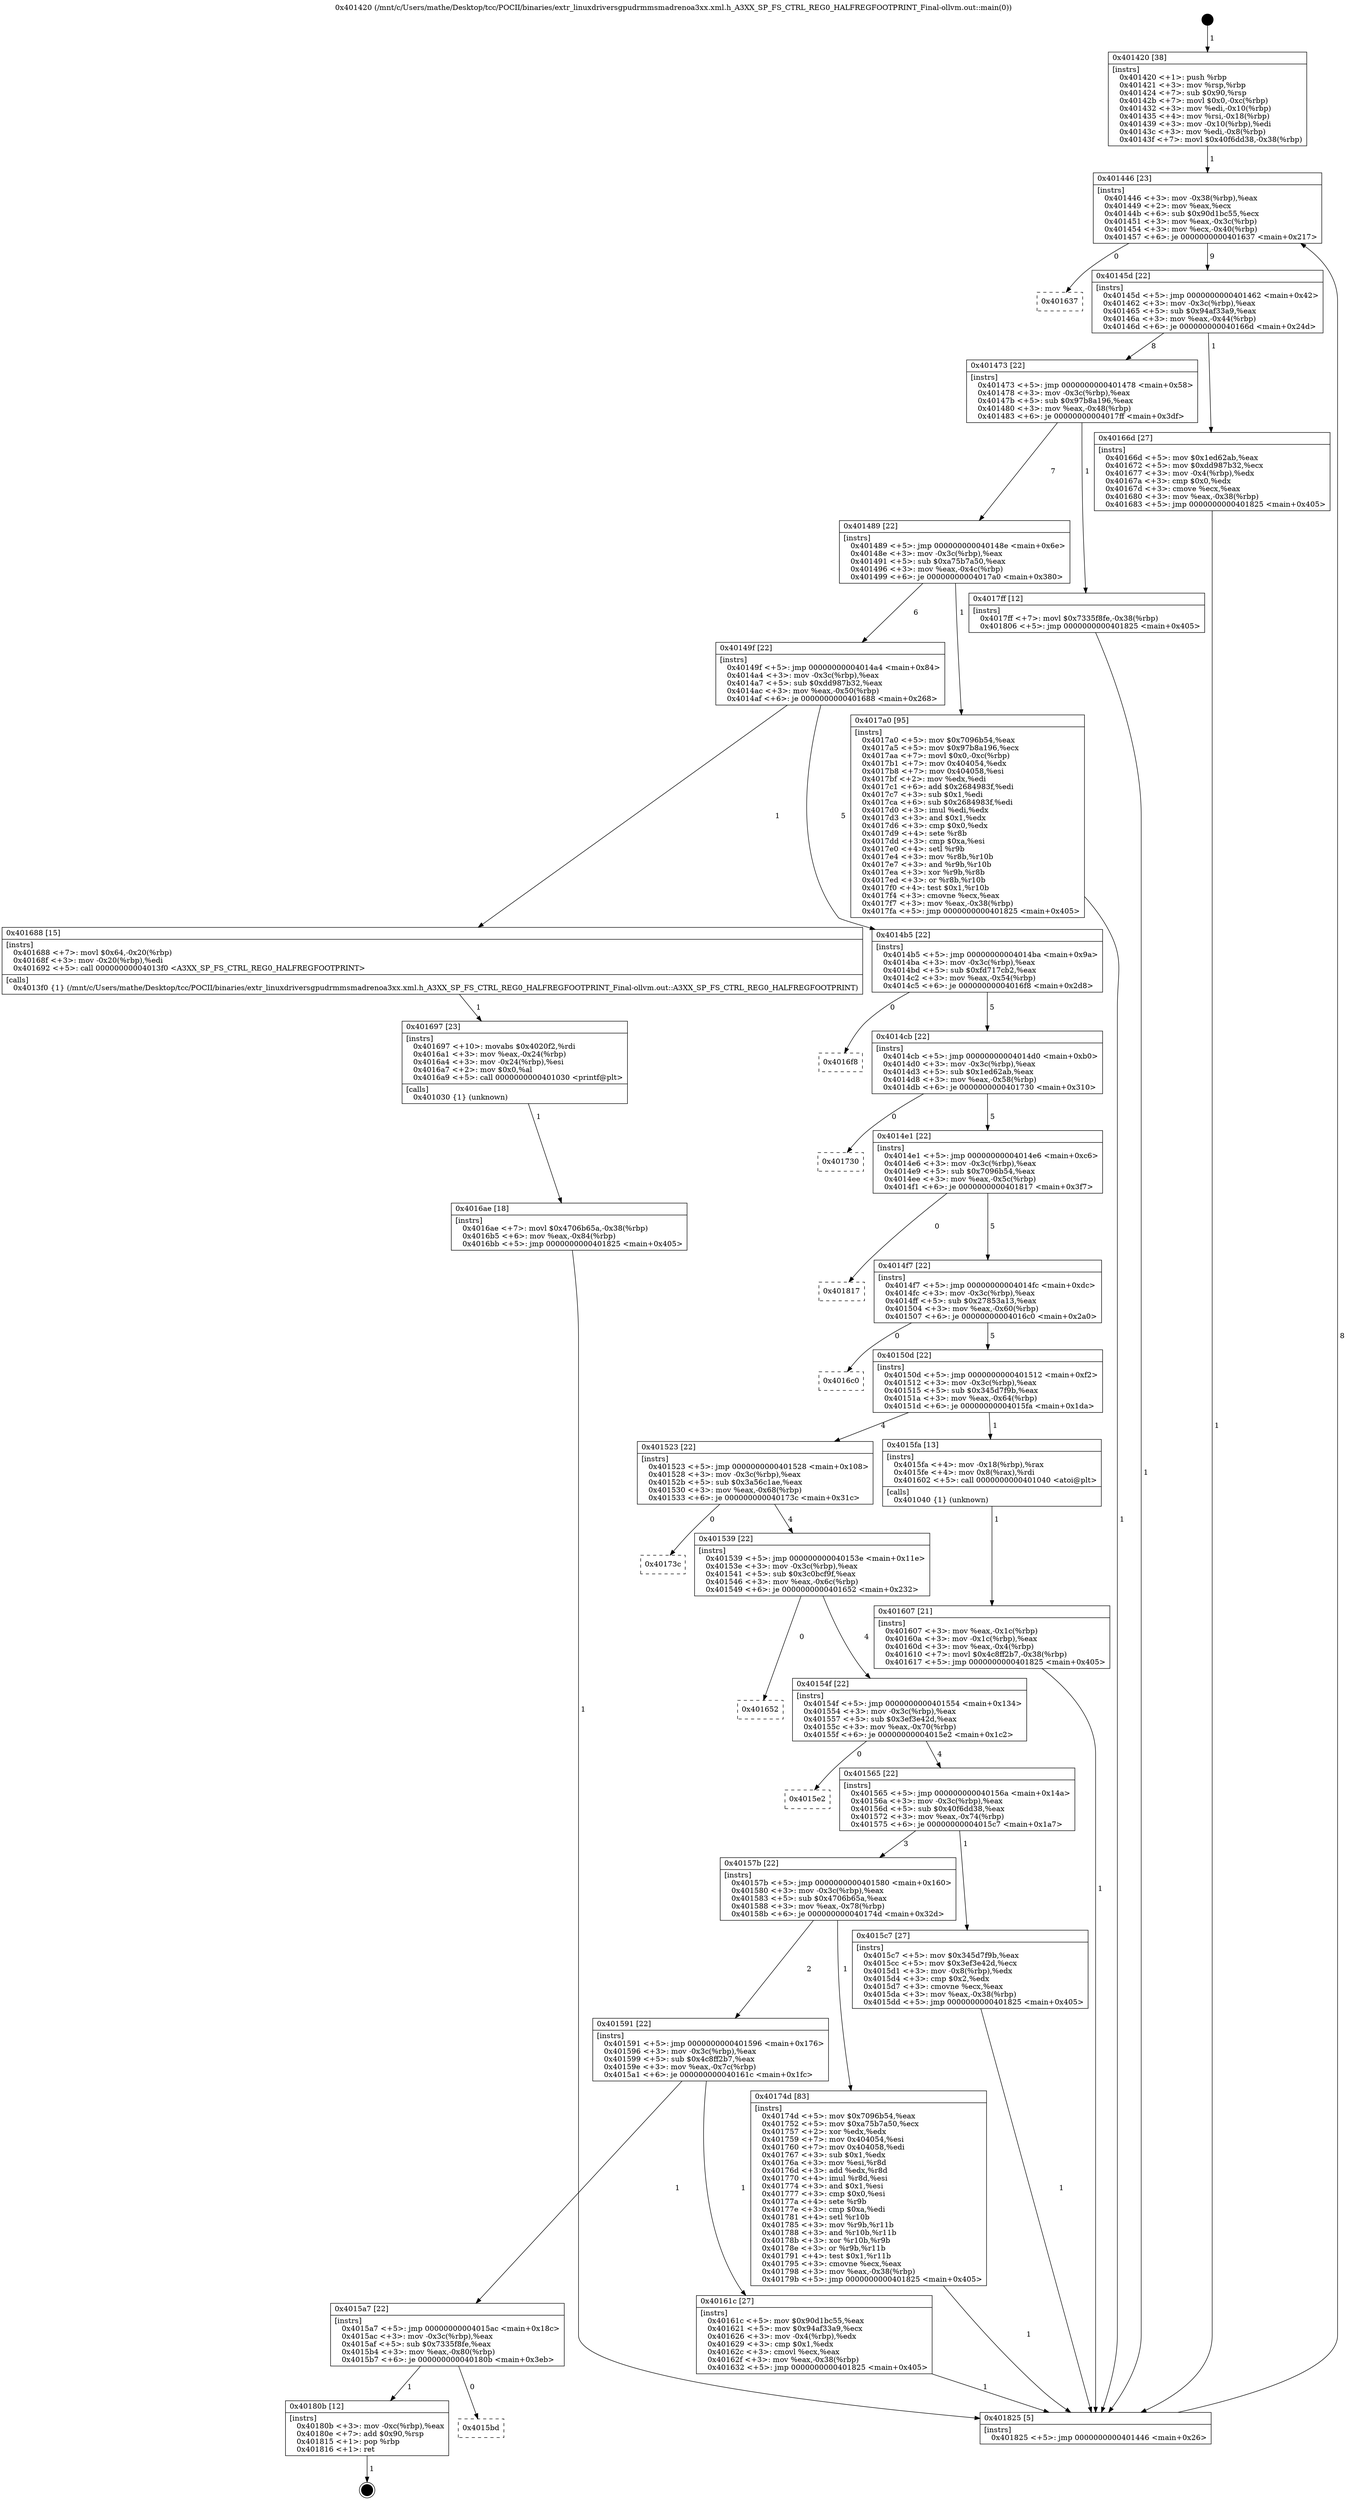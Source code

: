 digraph "0x401420" {
  label = "0x401420 (/mnt/c/Users/mathe/Desktop/tcc/POCII/binaries/extr_linuxdriversgpudrmmsmadrenoa3xx.xml.h_A3XX_SP_FS_CTRL_REG0_HALFREGFOOTPRINT_Final-ollvm.out::main(0))"
  labelloc = "t"
  node[shape=record]

  Entry [label="",width=0.3,height=0.3,shape=circle,fillcolor=black,style=filled]
  "0x401446" [label="{
     0x401446 [23]\l
     | [instrs]\l
     &nbsp;&nbsp;0x401446 \<+3\>: mov -0x38(%rbp),%eax\l
     &nbsp;&nbsp;0x401449 \<+2\>: mov %eax,%ecx\l
     &nbsp;&nbsp;0x40144b \<+6\>: sub $0x90d1bc55,%ecx\l
     &nbsp;&nbsp;0x401451 \<+3\>: mov %eax,-0x3c(%rbp)\l
     &nbsp;&nbsp;0x401454 \<+3\>: mov %ecx,-0x40(%rbp)\l
     &nbsp;&nbsp;0x401457 \<+6\>: je 0000000000401637 \<main+0x217\>\l
  }"]
  "0x401637" [label="{
     0x401637\l
  }", style=dashed]
  "0x40145d" [label="{
     0x40145d [22]\l
     | [instrs]\l
     &nbsp;&nbsp;0x40145d \<+5\>: jmp 0000000000401462 \<main+0x42\>\l
     &nbsp;&nbsp;0x401462 \<+3\>: mov -0x3c(%rbp),%eax\l
     &nbsp;&nbsp;0x401465 \<+5\>: sub $0x94af33a9,%eax\l
     &nbsp;&nbsp;0x40146a \<+3\>: mov %eax,-0x44(%rbp)\l
     &nbsp;&nbsp;0x40146d \<+6\>: je 000000000040166d \<main+0x24d\>\l
  }"]
  Exit [label="",width=0.3,height=0.3,shape=circle,fillcolor=black,style=filled,peripheries=2]
  "0x40166d" [label="{
     0x40166d [27]\l
     | [instrs]\l
     &nbsp;&nbsp;0x40166d \<+5\>: mov $0x1ed62ab,%eax\l
     &nbsp;&nbsp;0x401672 \<+5\>: mov $0xdd987b32,%ecx\l
     &nbsp;&nbsp;0x401677 \<+3\>: mov -0x4(%rbp),%edx\l
     &nbsp;&nbsp;0x40167a \<+3\>: cmp $0x0,%edx\l
     &nbsp;&nbsp;0x40167d \<+3\>: cmove %ecx,%eax\l
     &nbsp;&nbsp;0x401680 \<+3\>: mov %eax,-0x38(%rbp)\l
     &nbsp;&nbsp;0x401683 \<+5\>: jmp 0000000000401825 \<main+0x405\>\l
  }"]
  "0x401473" [label="{
     0x401473 [22]\l
     | [instrs]\l
     &nbsp;&nbsp;0x401473 \<+5\>: jmp 0000000000401478 \<main+0x58\>\l
     &nbsp;&nbsp;0x401478 \<+3\>: mov -0x3c(%rbp),%eax\l
     &nbsp;&nbsp;0x40147b \<+5\>: sub $0x97b8a196,%eax\l
     &nbsp;&nbsp;0x401480 \<+3\>: mov %eax,-0x48(%rbp)\l
     &nbsp;&nbsp;0x401483 \<+6\>: je 00000000004017ff \<main+0x3df\>\l
  }"]
  "0x4015bd" [label="{
     0x4015bd\l
  }", style=dashed]
  "0x4017ff" [label="{
     0x4017ff [12]\l
     | [instrs]\l
     &nbsp;&nbsp;0x4017ff \<+7\>: movl $0x7335f8fe,-0x38(%rbp)\l
     &nbsp;&nbsp;0x401806 \<+5\>: jmp 0000000000401825 \<main+0x405\>\l
  }"]
  "0x401489" [label="{
     0x401489 [22]\l
     | [instrs]\l
     &nbsp;&nbsp;0x401489 \<+5\>: jmp 000000000040148e \<main+0x6e\>\l
     &nbsp;&nbsp;0x40148e \<+3\>: mov -0x3c(%rbp),%eax\l
     &nbsp;&nbsp;0x401491 \<+5\>: sub $0xa75b7a50,%eax\l
     &nbsp;&nbsp;0x401496 \<+3\>: mov %eax,-0x4c(%rbp)\l
     &nbsp;&nbsp;0x401499 \<+6\>: je 00000000004017a0 \<main+0x380\>\l
  }"]
  "0x40180b" [label="{
     0x40180b [12]\l
     | [instrs]\l
     &nbsp;&nbsp;0x40180b \<+3\>: mov -0xc(%rbp),%eax\l
     &nbsp;&nbsp;0x40180e \<+7\>: add $0x90,%rsp\l
     &nbsp;&nbsp;0x401815 \<+1\>: pop %rbp\l
     &nbsp;&nbsp;0x401816 \<+1\>: ret\l
  }"]
  "0x4017a0" [label="{
     0x4017a0 [95]\l
     | [instrs]\l
     &nbsp;&nbsp;0x4017a0 \<+5\>: mov $0x7096b54,%eax\l
     &nbsp;&nbsp;0x4017a5 \<+5\>: mov $0x97b8a196,%ecx\l
     &nbsp;&nbsp;0x4017aa \<+7\>: movl $0x0,-0xc(%rbp)\l
     &nbsp;&nbsp;0x4017b1 \<+7\>: mov 0x404054,%edx\l
     &nbsp;&nbsp;0x4017b8 \<+7\>: mov 0x404058,%esi\l
     &nbsp;&nbsp;0x4017bf \<+2\>: mov %edx,%edi\l
     &nbsp;&nbsp;0x4017c1 \<+6\>: add $0x2684983f,%edi\l
     &nbsp;&nbsp;0x4017c7 \<+3\>: sub $0x1,%edi\l
     &nbsp;&nbsp;0x4017ca \<+6\>: sub $0x2684983f,%edi\l
     &nbsp;&nbsp;0x4017d0 \<+3\>: imul %edi,%edx\l
     &nbsp;&nbsp;0x4017d3 \<+3\>: and $0x1,%edx\l
     &nbsp;&nbsp;0x4017d6 \<+3\>: cmp $0x0,%edx\l
     &nbsp;&nbsp;0x4017d9 \<+4\>: sete %r8b\l
     &nbsp;&nbsp;0x4017dd \<+3\>: cmp $0xa,%esi\l
     &nbsp;&nbsp;0x4017e0 \<+4\>: setl %r9b\l
     &nbsp;&nbsp;0x4017e4 \<+3\>: mov %r8b,%r10b\l
     &nbsp;&nbsp;0x4017e7 \<+3\>: and %r9b,%r10b\l
     &nbsp;&nbsp;0x4017ea \<+3\>: xor %r9b,%r8b\l
     &nbsp;&nbsp;0x4017ed \<+3\>: or %r8b,%r10b\l
     &nbsp;&nbsp;0x4017f0 \<+4\>: test $0x1,%r10b\l
     &nbsp;&nbsp;0x4017f4 \<+3\>: cmovne %ecx,%eax\l
     &nbsp;&nbsp;0x4017f7 \<+3\>: mov %eax,-0x38(%rbp)\l
     &nbsp;&nbsp;0x4017fa \<+5\>: jmp 0000000000401825 \<main+0x405\>\l
  }"]
  "0x40149f" [label="{
     0x40149f [22]\l
     | [instrs]\l
     &nbsp;&nbsp;0x40149f \<+5\>: jmp 00000000004014a4 \<main+0x84\>\l
     &nbsp;&nbsp;0x4014a4 \<+3\>: mov -0x3c(%rbp),%eax\l
     &nbsp;&nbsp;0x4014a7 \<+5\>: sub $0xdd987b32,%eax\l
     &nbsp;&nbsp;0x4014ac \<+3\>: mov %eax,-0x50(%rbp)\l
     &nbsp;&nbsp;0x4014af \<+6\>: je 0000000000401688 \<main+0x268\>\l
  }"]
  "0x4016ae" [label="{
     0x4016ae [18]\l
     | [instrs]\l
     &nbsp;&nbsp;0x4016ae \<+7\>: movl $0x4706b65a,-0x38(%rbp)\l
     &nbsp;&nbsp;0x4016b5 \<+6\>: mov %eax,-0x84(%rbp)\l
     &nbsp;&nbsp;0x4016bb \<+5\>: jmp 0000000000401825 \<main+0x405\>\l
  }"]
  "0x401688" [label="{
     0x401688 [15]\l
     | [instrs]\l
     &nbsp;&nbsp;0x401688 \<+7\>: movl $0x64,-0x20(%rbp)\l
     &nbsp;&nbsp;0x40168f \<+3\>: mov -0x20(%rbp),%edi\l
     &nbsp;&nbsp;0x401692 \<+5\>: call 00000000004013f0 \<A3XX_SP_FS_CTRL_REG0_HALFREGFOOTPRINT\>\l
     | [calls]\l
     &nbsp;&nbsp;0x4013f0 \{1\} (/mnt/c/Users/mathe/Desktop/tcc/POCII/binaries/extr_linuxdriversgpudrmmsmadrenoa3xx.xml.h_A3XX_SP_FS_CTRL_REG0_HALFREGFOOTPRINT_Final-ollvm.out::A3XX_SP_FS_CTRL_REG0_HALFREGFOOTPRINT)\l
  }"]
  "0x4014b5" [label="{
     0x4014b5 [22]\l
     | [instrs]\l
     &nbsp;&nbsp;0x4014b5 \<+5\>: jmp 00000000004014ba \<main+0x9a\>\l
     &nbsp;&nbsp;0x4014ba \<+3\>: mov -0x3c(%rbp),%eax\l
     &nbsp;&nbsp;0x4014bd \<+5\>: sub $0xfd717cb2,%eax\l
     &nbsp;&nbsp;0x4014c2 \<+3\>: mov %eax,-0x54(%rbp)\l
     &nbsp;&nbsp;0x4014c5 \<+6\>: je 00000000004016f8 \<main+0x2d8\>\l
  }"]
  "0x401697" [label="{
     0x401697 [23]\l
     | [instrs]\l
     &nbsp;&nbsp;0x401697 \<+10\>: movabs $0x4020f2,%rdi\l
     &nbsp;&nbsp;0x4016a1 \<+3\>: mov %eax,-0x24(%rbp)\l
     &nbsp;&nbsp;0x4016a4 \<+3\>: mov -0x24(%rbp),%esi\l
     &nbsp;&nbsp;0x4016a7 \<+2\>: mov $0x0,%al\l
     &nbsp;&nbsp;0x4016a9 \<+5\>: call 0000000000401030 \<printf@plt\>\l
     | [calls]\l
     &nbsp;&nbsp;0x401030 \{1\} (unknown)\l
  }"]
  "0x4016f8" [label="{
     0x4016f8\l
  }", style=dashed]
  "0x4014cb" [label="{
     0x4014cb [22]\l
     | [instrs]\l
     &nbsp;&nbsp;0x4014cb \<+5\>: jmp 00000000004014d0 \<main+0xb0\>\l
     &nbsp;&nbsp;0x4014d0 \<+3\>: mov -0x3c(%rbp),%eax\l
     &nbsp;&nbsp;0x4014d3 \<+5\>: sub $0x1ed62ab,%eax\l
     &nbsp;&nbsp;0x4014d8 \<+3\>: mov %eax,-0x58(%rbp)\l
     &nbsp;&nbsp;0x4014db \<+6\>: je 0000000000401730 \<main+0x310\>\l
  }"]
  "0x4015a7" [label="{
     0x4015a7 [22]\l
     | [instrs]\l
     &nbsp;&nbsp;0x4015a7 \<+5\>: jmp 00000000004015ac \<main+0x18c\>\l
     &nbsp;&nbsp;0x4015ac \<+3\>: mov -0x3c(%rbp),%eax\l
     &nbsp;&nbsp;0x4015af \<+5\>: sub $0x7335f8fe,%eax\l
     &nbsp;&nbsp;0x4015b4 \<+3\>: mov %eax,-0x80(%rbp)\l
     &nbsp;&nbsp;0x4015b7 \<+6\>: je 000000000040180b \<main+0x3eb\>\l
  }"]
  "0x401730" [label="{
     0x401730\l
  }", style=dashed]
  "0x4014e1" [label="{
     0x4014e1 [22]\l
     | [instrs]\l
     &nbsp;&nbsp;0x4014e1 \<+5\>: jmp 00000000004014e6 \<main+0xc6\>\l
     &nbsp;&nbsp;0x4014e6 \<+3\>: mov -0x3c(%rbp),%eax\l
     &nbsp;&nbsp;0x4014e9 \<+5\>: sub $0x7096b54,%eax\l
     &nbsp;&nbsp;0x4014ee \<+3\>: mov %eax,-0x5c(%rbp)\l
     &nbsp;&nbsp;0x4014f1 \<+6\>: je 0000000000401817 \<main+0x3f7\>\l
  }"]
  "0x40161c" [label="{
     0x40161c [27]\l
     | [instrs]\l
     &nbsp;&nbsp;0x40161c \<+5\>: mov $0x90d1bc55,%eax\l
     &nbsp;&nbsp;0x401621 \<+5\>: mov $0x94af33a9,%ecx\l
     &nbsp;&nbsp;0x401626 \<+3\>: mov -0x4(%rbp),%edx\l
     &nbsp;&nbsp;0x401629 \<+3\>: cmp $0x1,%edx\l
     &nbsp;&nbsp;0x40162c \<+3\>: cmovl %ecx,%eax\l
     &nbsp;&nbsp;0x40162f \<+3\>: mov %eax,-0x38(%rbp)\l
     &nbsp;&nbsp;0x401632 \<+5\>: jmp 0000000000401825 \<main+0x405\>\l
  }"]
  "0x401817" [label="{
     0x401817\l
  }", style=dashed]
  "0x4014f7" [label="{
     0x4014f7 [22]\l
     | [instrs]\l
     &nbsp;&nbsp;0x4014f7 \<+5\>: jmp 00000000004014fc \<main+0xdc\>\l
     &nbsp;&nbsp;0x4014fc \<+3\>: mov -0x3c(%rbp),%eax\l
     &nbsp;&nbsp;0x4014ff \<+5\>: sub $0x27853a13,%eax\l
     &nbsp;&nbsp;0x401504 \<+3\>: mov %eax,-0x60(%rbp)\l
     &nbsp;&nbsp;0x401507 \<+6\>: je 00000000004016c0 \<main+0x2a0\>\l
  }"]
  "0x401591" [label="{
     0x401591 [22]\l
     | [instrs]\l
     &nbsp;&nbsp;0x401591 \<+5\>: jmp 0000000000401596 \<main+0x176\>\l
     &nbsp;&nbsp;0x401596 \<+3\>: mov -0x3c(%rbp),%eax\l
     &nbsp;&nbsp;0x401599 \<+5\>: sub $0x4c8ff2b7,%eax\l
     &nbsp;&nbsp;0x40159e \<+3\>: mov %eax,-0x7c(%rbp)\l
     &nbsp;&nbsp;0x4015a1 \<+6\>: je 000000000040161c \<main+0x1fc\>\l
  }"]
  "0x4016c0" [label="{
     0x4016c0\l
  }", style=dashed]
  "0x40150d" [label="{
     0x40150d [22]\l
     | [instrs]\l
     &nbsp;&nbsp;0x40150d \<+5\>: jmp 0000000000401512 \<main+0xf2\>\l
     &nbsp;&nbsp;0x401512 \<+3\>: mov -0x3c(%rbp),%eax\l
     &nbsp;&nbsp;0x401515 \<+5\>: sub $0x345d7f9b,%eax\l
     &nbsp;&nbsp;0x40151a \<+3\>: mov %eax,-0x64(%rbp)\l
     &nbsp;&nbsp;0x40151d \<+6\>: je 00000000004015fa \<main+0x1da\>\l
  }"]
  "0x40174d" [label="{
     0x40174d [83]\l
     | [instrs]\l
     &nbsp;&nbsp;0x40174d \<+5\>: mov $0x7096b54,%eax\l
     &nbsp;&nbsp;0x401752 \<+5\>: mov $0xa75b7a50,%ecx\l
     &nbsp;&nbsp;0x401757 \<+2\>: xor %edx,%edx\l
     &nbsp;&nbsp;0x401759 \<+7\>: mov 0x404054,%esi\l
     &nbsp;&nbsp;0x401760 \<+7\>: mov 0x404058,%edi\l
     &nbsp;&nbsp;0x401767 \<+3\>: sub $0x1,%edx\l
     &nbsp;&nbsp;0x40176a \<+3\>: mov %esi,%r8d\l
     &nbsp;&nbsp;0x40176d \<+3\>: add %edx,%r8d\l
     &nbsp;&nbsp;0x401770 \<+4\>: imul %r8d,%esi\l
     &nbsp;&nbsp;0x401774 \<+3\>: and $0x1,%esi\l
     &nbsp;&nbsp;0x401777 \<+3\>: cmp $0x0,%esi\l
     &nbsp;&nbsp;0x40177a \<+4\>: sete %r9b\l
     &nbsp;&nbsp;0x40177e \<+3\>: cmp $0xa,%edi\l
     &nbsp;&nbsp;0x401781 \<+4\>: setl %r10b\l
     &nbsp;&nbsp;0x401785 \<+3\>: mov %r9b,%r11b\l
     &nbsp;&nbsp;0x401788 \<+3\>: and %r10b,%r11b\l
     &nbsp;&nbsp;0x40178b \<+3\>: xor %r10b,%r9b\l
     &nbsp;&nbsp;0x40178e \<+3\>: or %r9b,%r11b\l
     &nbsp;&nbsp;0x401791 \<+4\>: test $0x1,%r11b\l
     &nbsp;&nbsp;0x401795 \<+3\>: cmovne %ecx,%eax\l
     &nbsp;&nbsp;0x401798 \<+3\>: mov %eax,-0x38(%rbp)\l
     &nbsp;&nbsp;0x40179b \<+5\>: jmp 0000000000401825 \<main+0x405\>\l
  }"]
  "0x4015fa" [label="{
     0x4015fa [13]\l
     | [instrs]\l
     &nbsp;&nbsp;0x4015fa \<+4\>: mov -0x18(%rbp),%rax\l
     &nbsp;&nbsp;0x4015fe \<+4\>: mov 0x8(%rax),%rdi\l
     &nbsp;&nbsp;0x401602 \<+5\>: call 0000000000401040 \<atoi@plt\>\l
     | [calls]\l
     &nbsp;&nbsp;0x401040 \{1\} (unknown)\l
  }"]
  "0x401523" [label="{
     0x401523 [22]\l
     | [instrs]\l
     &nbsp;&nbsp;0x401523 \<+5\>: jmp 0000000000401528 \<main+0x108\>\l
     &nbsp;&nbsp;0x401528 \<+3\>: mov -0x3c(%rbp),%eax\l
     &nbsp;&nbsp;0x40152b \<+5\>: sub $0x3a56c1ae,%eax\l
     &nbsp;&nbsp;0x401530 \<+3\>: mov %eax,-0x68(%rbp)\l
     &nbsp;&nbsp;0x401533 \<+6\>: je 000000000040173c \<main+0x31c\>\l
  }"]
  "0x401607" [label="{
     0x401607 [21]\l
     | [instrs]\l
     &nbsp;&nbsp;0x401607 \<+3\>: mov %eax,-0x1c(%rbp)\l
     &nbsp;&nbsp;0x40160a \<+3\>: mov -0x1c(%rbp),%eax\l
     &nbsp;&nbsp;0x40160d \<+3\>: mov %eax,-0x4(%rbp)\l
     &nbsp;&nbsp;0x401610 \<+7\>: movl $0x4c8ff2b7,-0x38(%rbp)\l
     &nbsp;&nbsp;0x401617 \<+5\>: jmp 0000000000401825 \<main+0x405\>\l
  }"]
  "0x40173c" [label="{
     0x40173c\l
  }", style=dashed]
  "0x401539" [label="{
     0x401539 [22]\l
     | [instrs]\l
     &nbsp;&nbsp;0x401539 \<+5\>: jmp 000000000040153e \<main+0x11e\>\l
     &nbsp;&nbsp;0x40153e \<+3\>: mov -0x3c(%rbp),%eax\l
     &nbsp;&nbsp;0x401541 \<+5\>: sub $0x3c0bcf9f,%eax\l
     &nbsp;&nbsp;0x401546 \<+3\>: mov %eax,-0x6c(%rbp)\l
     &nbsp;&nbsp;0x401549 \<+6\>: je 0000000000401652 \<main+0x232\>\l
  }"]
  "0x401420" [label="{
     0x401420 [38]\l
     | [instrs]\l
     &nbsp;&nbsp;0x401420 \<+1\>: push %rbp\l
     &nbsp;&nbsp;0x401421 \<+3\>: mov %rsp,%rbp\l
     &nbsp;&nbsp;0x401424 \<+7\>: sub $0x90,%rsp\l
     &nbsp;&nbsp;0x40142b \<+7\>: movl $0x0,-0xc(%rbp)\l
     &nbsp;&nbsp;0x401432 \<+3\>: mov %edi,-0x10(%rbp)\l
     &nbsp;&nbsp;0x401435 \<+4\>: mov %rsi,-0x18(%rbp)\l
     &nbsp;&nbsp;0x401439 \<+3\>: mov -0x10(%rbp),%edi\l
     &nbsp;&nbsp;0x40143c \<+3\>: mov %edi,-0x8(%rbp)\l
     &nbsp;&nbsp;0x40143f \<+7\>: movl $0x40f6dd38,-0x38(%rbp)\l
  }"]
  "0x401652" [label="{
     0x401652\l
  }", style=dashed]
  "0x40154f" [label="{
     0x40154f [22]\l
     | [instrs]\l
     &nbsp;&nbsp;0x40154f \<+5\>: jmp 0000000000401554 \<main+0x134\>\l
     &nbsp;&nbsp;0x401554 \<+3\>: mov -0x3c(%rbp),%eax\l
     &nbsp;&nbsp;0x401557 \<+5\>: sub $0x3ef3e42d,%eax\l
     &nbsp;&nbsp;0x40155c \<+3\>: mov %eax,-0x70(%rbp)\l
     &nbsp;&nbsp;0x40155f \<+6\>: je 00000000004015e2 \<main+0x1c2\>\l
  }"]
  "0x401825" [label="{
     0x401825 [5]\l
     | [instrs]\l
     &nbsp;&nbsp;0x401825 \<+5\>: jmp 0000000000401446 \<main+0x26\>\l
  }"]
  "0x4015e2" [label="{
     0x4015e2\l
  }", style=dashed]
  "0x401565" [label="{
     0x401565 [22]\l
     | [instrs]\l
     &nbsp;&nbsp;0x401565 \<+5\>: jmp 000000000040156a \<main+0x14a\>\l
     &nbsp;&nbsp;0x40156a \<+3\>: mov -0x3c(%rbp),%eax\l
     &nbsp;&nbsp;0x40156d \<+5\>: sub $0x40f6dd38,%eax\l
     &nbsp;&nbsp;0x401572 \<+3\>: mov %eax,-0x74(%rbp)\l
     &nbsp;&nbsp;0x401575 \<+6\>: je 00000000004015c7 \<main+0x1a7\>\l
  }"]
  "0x40157b" [label="{
     0x40157b [22]\l
     | [instrs]\l
     &nbsp;&nbsp;0x40157b \<+5\>: jmp 0000000000401580 \<main+0x160\>\l
     &nbsp;&nbsp;0x401580 \<+3\>: mov -0x3c(%rbp),%eax\l
     &nbsp;&nbsp;0x401583 \<+5\>: sub $0x4706b65a,%eax\l
     &nbsp;&nbsp;0x401588 \<+3\>: mov %eax,-0x78(%rbp)\l
     &nbsp;&nbsp;0x40158b \<+6\>: je 000000000040174d \<main+0x32d\>\l
  }"]
  "0x4015c7" [label="{
     0x4015c7 [27]\l
     | [instrs]\l
     &nbsp;&nbsp;0x4015c7 \<+5\>: mov $0x345d7f9b,%eax\l
     &nbsp;&nbsp;0x4015cc \<+5\>: mov $0x3ef3e42d,%ecx\l
     &nbsp;&nbsp;0x4015d1 \<+3\>: mov -0x8(%rbp),%edx\l
     &nbsp;&nbsp;0x4015d4 \<+3\>: cmp $0x2,%edx\l
     &nbsp;&nbsp;0x4015d7 \<+3\>: cmovne %ecx,%eax\l
     &nbsp;&nbsp;0x4015da \<+3\>: mov %eax,-0x38(%rbp)\l
     &nbsp;&nbsp;0x4015dd \<+5\>: jmp 0000000000401825 \<main+0x405\>\l
  }"]
  Entry -> "0x401420" [label=" 1"]
  "0x401446" -> "0x401637" [label=" 0"]
  "0x401446" -> "0x40145d" [label=" 9"]
  "0x40180b" -> Exit [label=" 1"]
  "0x40145d" -> "0x40166d" [label=" 1"]
  "0x40145d" -> "0x401473" [label=" 8"]
  "0x4015a7" -> "0x4015bd" [label=" 0"]
  "0x401473" -> "0x4017ff" [label=" 1"]
  "0x401473" -> "0x401489" [label=" 7"]
  "0x4015a7" -> "0x40180b" [label=" 1"]
  "0x401489" -> "0x4017a0" [label=" 1"]
  "0x401489" -> "0x40149f" [label=" 6"]
  "0x4017ff" -> "0x401825" [label=" 1"]
  "0x40149f" -> "0x401688" [label=" 1"]
  "0x40149f" -> "0x4014b5" [label=" 5"]
  "0x4017a0" -> "0x401825" [label=" 1"]
  "0x4014b5" -> "0x4016f8" [label=" 0"]
  "0x4014b5" -> "0x4014cb" [label=" 5"]
  "0x40174d" -> "0x401825" [label=" 1"]
  "0x4014cb" -> "0x401730" [label=" 0"]
  "0x4014cb" -> "0x4014e1" [label=" 5"]
  "0x4016ae" -> "0x401825" [label=" 1"]
  "0x4014e1" -> "0x401817" [label=" 0"]
  "0x4014e1" -> "0x4014f7" [label=" 5"]
  "0x401697" -> "0x4016ae" [label=" 1"]
  "0x4014f7" -> "0x4016c0" [label=" 0"]
  "0x4014f7" -> "0x40150d" [label=" 5"]
  "0x40166d" -> "0x401825" [label=" 1"]
  "0x40150d" -> "0x4015fa" [label=" 1"]
  "0x40150d" -> "0x401523" [label=" 4"]
  "0x40161c" -> "0x401825" [label=" 1"]
  "0x401523" -> "0x40173c" [label=" 0"]
  "0x401523" -> "0x401539" [label=" 4"]
  "0x401591" -> "0x40161c" [label=" 1"]
  "0x401539" -> "0x401652" [label=" 0"]
  "0x401539" -> "0x40154f" [label=" 4"]
  "0x401688" -> "0x401697" [label=" 1"]
  "0x40154f" -> "0x4015e2" [label=" 0"]
  "0x40154f" -> "0x401565" [label=" 4"]
  "0x40157b" -> "0x401591" [label=" 2"]
  "0x401565" -> "0x4015c7" [label=" 1"]
  "0x401565" -> "0x40157b" [label=" 3"]
  "0x4015c7" -> "0x401825" [label=" 1"]
  "0x401420" -> "0x401446" [label=" 1"]
  "0x401825" -> "0x401446" [label=" 8"]
  "0x4015fa" -> "0x401607" [label=" 1"]
  "0x401607" -> "0x401825" [label=" 1"]
  "0x401591" -> "0x4015a7" [label=" 1"]
  "0x40157b" -> "0x40174d" [label=" 1"]
}
